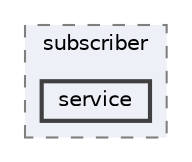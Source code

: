 digraph "repository/brm-subscriber/src/test/java/com/sterlite/cal/brm/subscriber/service"
{
 // LATEX_PDF_SIZE
  bgcolor="transparent";
  edge [fontname=Helvetica,fontsize=10,labelfontname=Helvetica,labelfontsize=10];
  node [fontname=Helvetica,fontsize=10,shape=box,height=0.2,width=0.4];
  compound=true
  subgraph clusterdir_7680b01d5046f063cb246767b4a78bcd {
    graph [ bgcolor="#edf0f7", pencolor="grey50", label="subscriber", fontname=Helvetica,fontsize=10 style="filled,dashed", URL="dir_7680b01d5046f063cb246767b4a78bcd.html",tooltip=""]
  dir_01f0086dda12c62badc14b136f4deac1 [label="service", fillcolor="#edf0f7", color="grey25", style="filled,bold", URL="dir_01f0086dda12c62badc14b136f4deac1.html",tooltip=""];
  }
}
